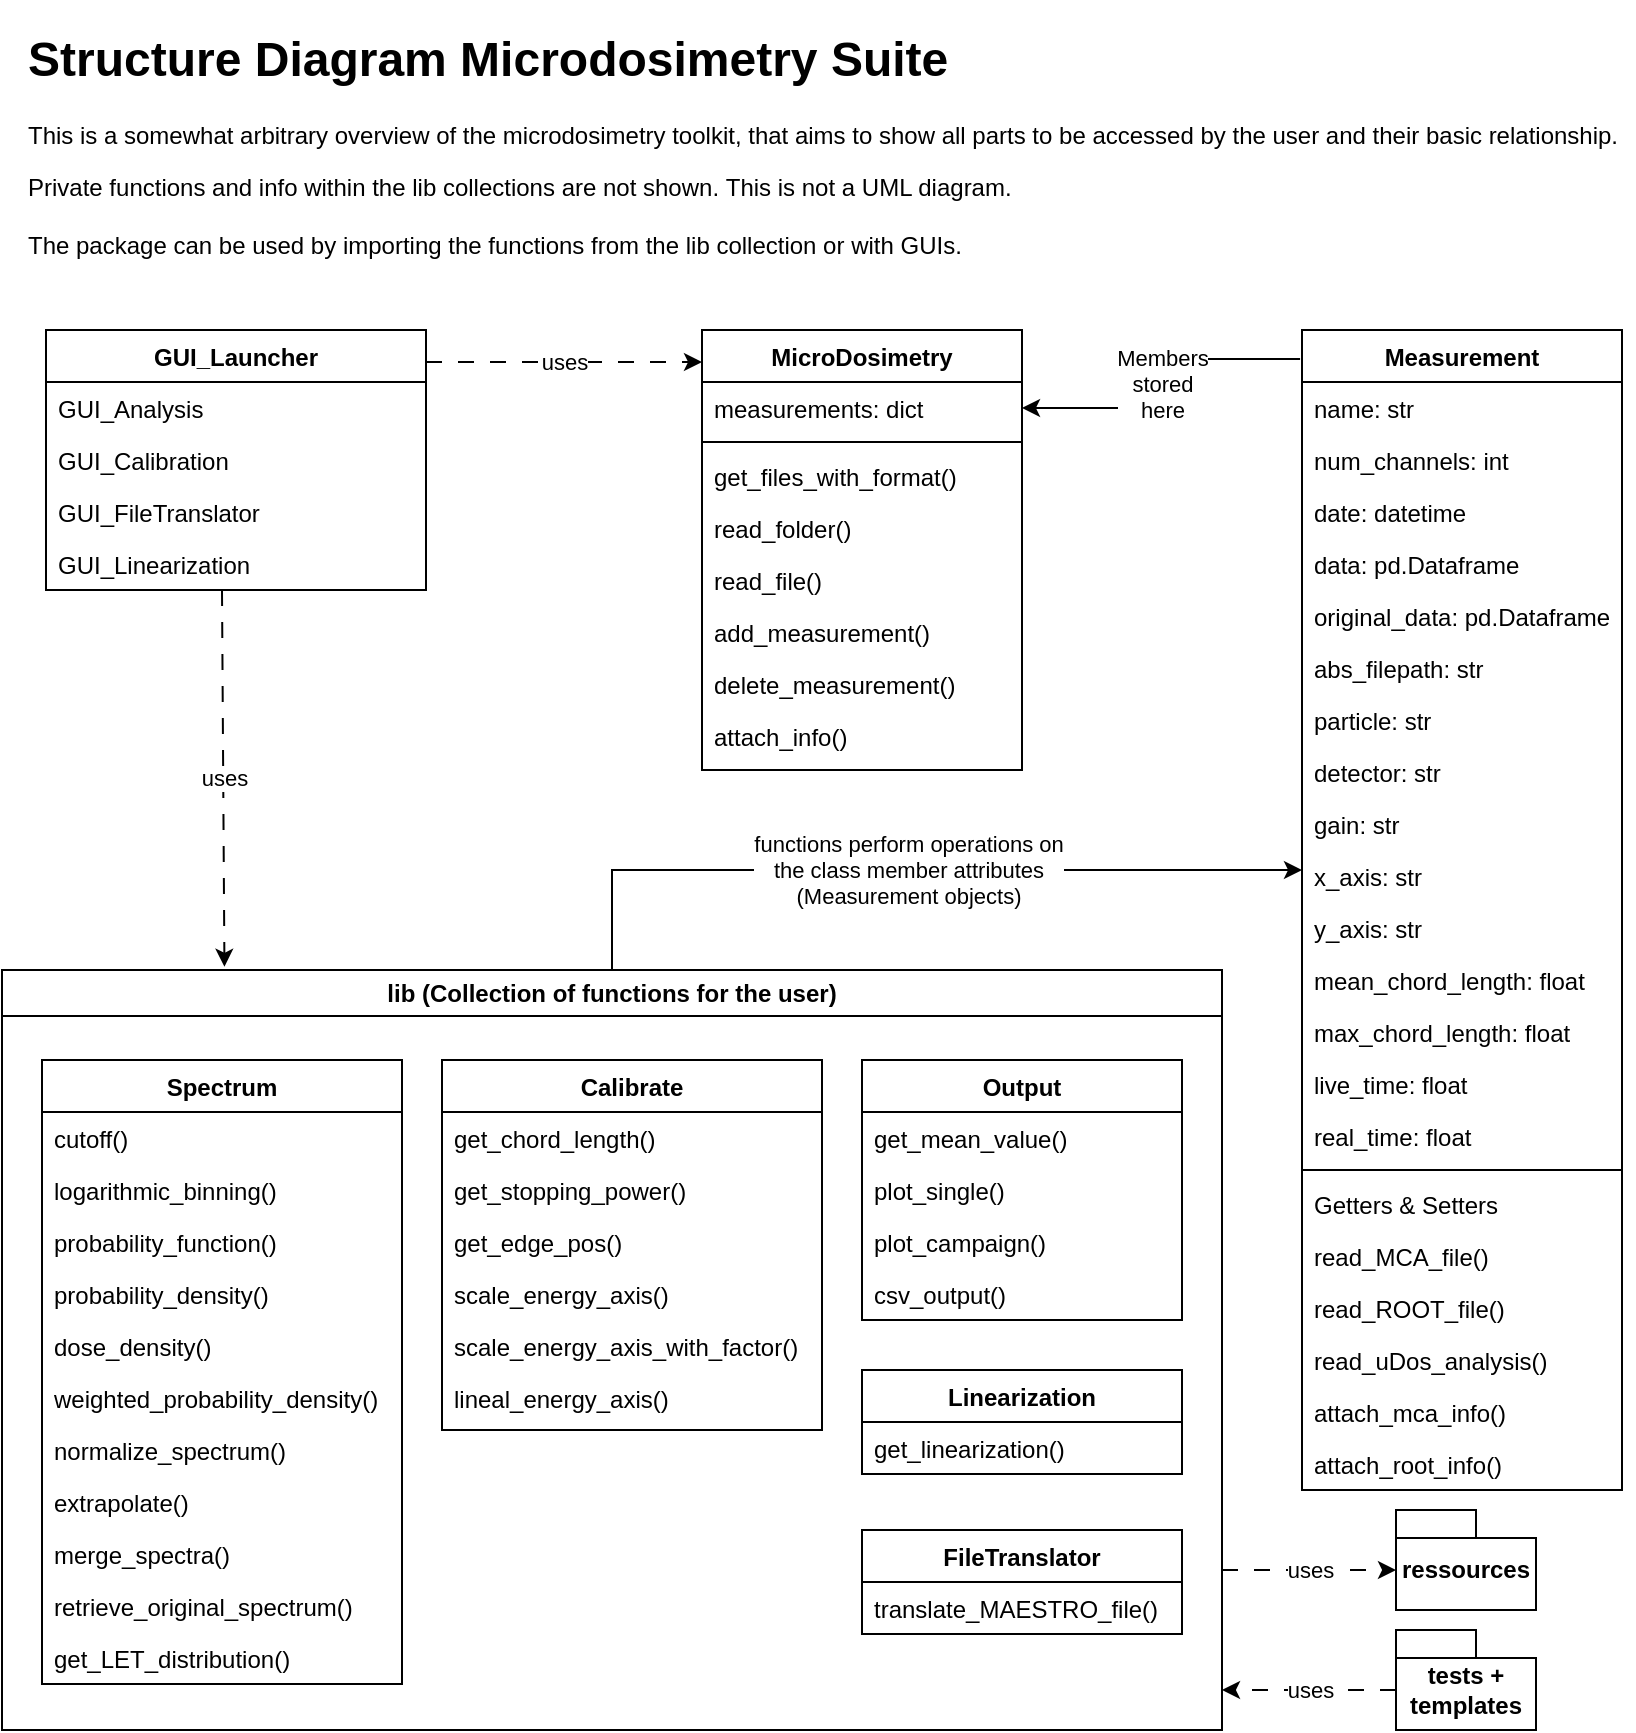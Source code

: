 <mxfile version="24.0.4" type="device">
  <diagram id="C5RBs43oDa-KdzZeNtuy" name="Page-1">
    <mxGraphModel dx="3267" dy="1408" grid="1" gridSize="10" guides="1" tooltips="1" connect="1" arrows="1" fold="1" page="1" pageScale="1" pageWidth="827" pageHeight="1169" math="0" shadow="0">
      <root>
        <mxCell id="WIyWlLk6GJQsqaUBKTNV-0" />
        <mxCell id="WIyWlLk6GJQsqaUBKTNV-1" parent="WIyWlLk6GJQsqaUBKTNV-0" />
        <mxCell id="zkfFHV4jXpPFQw0GAbJ--0" value="MicroDosimetry" style="swimlane;fontStyle=1;align=center;verticalAlign=top;childLayout=stackLayout;horizontal=1;startSize=26;horizontalStack=0;resizeParent=1;resizeLast=0;collapsible=1;marginBottom=0;rounded=0;shadow=0;strokeWidth=1;" parent="WIyWlLk6GJQsqaUBKTNV-1" vertex="1">
          <mxGeometry x="192" y="235" width="160" height="220" as="geometry">
            <mxRectangle x="230" y="140" width="160" height="26" as="alternateBounds" />
          </mxGeometry>
        </mxCell>
        <mxCell id="zkfFHV4jXpPFQw0GAbJ--1" value="measurements: dict" style="text;align=left;verticalAlign=top;spacingLeft=4;spacingRight=4;overflow=hidden;rotatable=0;points=[[0,0.5],[1,0.5]];portConstraint=eastwest;" parent="zkfFHV4jXpPFQw0GAbJ--0" vertex="1">
          <mxGeometry y="26" width="160" height="26" as="geometry" />
        </mxCell>
        <mxCell id="zkfFHV4jXpPFQw0GAbJ--4" value="" style="line;html=1;strokeWidth=1;align=left;verticalAlign=middle;spacingTop=-1;spacingLeft=3;spacingRight=3;rotatable=0;labelPosition=right;points=[];portConstraint=eastwest;" parent="zkfFHV4jXpPFQw0GAbJ--0" vertex="1">
          <mxGeometry y="52" width="160" height="8" as="geometry" />
        </mxCell>
        <mxCell id="zkfFHV4jXpPFQw0GAbJ--5" value="get_files_with_format()&#xa;" style="text;align=left;verticalAlign=top;spacingLeft=4;spacingRight=4;overflow=hidden;rotatable=0;points=[[0,0.5],[1,0.5]];portConstraint=eastwest;" parent="zkfFHV4jXpPFQw0GAbJ--0" vertex="1">
          <mxGeometry y="60" width="160" height="26" as="geometry" />
        </mxCell>
        <mxCell id="2iXlRTxTyWrkSJoMIMYJ-1" value="read_folder()" style="text;align=left;verticalAlign=top;spacingLeft=4;spacingRight=4;overflow=hidden;rotatable=0;points=[[0,0.5],[1,0.5]];portConstraint=eastwest;" parent="zkfFHV4jXpPFQw0GAbJ--0" vertex="1">
          <mxGeometry y="86" width="160" height="26" as="geometry" />
        </mxCell>
        <mxCell id="2iXlRTxTyWrkSJoMIMYJ-2" value="read_file()" style="text;align=left;verticalAlign=top;spacingLeft=4;spacingRight=4;overflow=hidden;rotatable=0;points=[[0,0.5],[1,0.5]];portConstraint=eastwest;" parent="zkfFHV4jXpPFQw0GAbJ--0" vertex="1">
          <mxGeometry y="112" width="160" height="26" as="geometry" />
        </mxCell>
        <mxCell id="2iXlRTxTyWrkSJoMIMYJ-3" value="add_measurement()" style="text;align=left;verticalAlign=top;spacingLeft=4;spacingRight=4;overflow=hidden;rotatable=0;points=[[0,0.5],[1,0.5]];portConstraint=eastwest;" parent="zkfFHV4jXpPFQw0GAbJ--0" vertex="1">
          <mxGeometry y="138" width="160" height="26" as="geometry" />
        </mxCell>
        <mxCell id="2iXlRTxTyWrkSJoMIMYJ-5" value="delete_measurement()" style="text;align=left;verticalAlign=top;spacingLeft=4;spacingRight=4;overflow=hidden;rotatable=0;points=[[0,0.5],[1,0.5]];portConstraint=eastwest;" parent="zkfFHV4jXpPFQw0GAbJ--0" vertex="1">
          <mxGeometry y="164" width="160" height="26" as="geometry" />
        </mxCell>
        <mxCell id="cSTg--f6aaEeotG2IWaP-0" value="attach_info()" style="text;align=left;verticalAlign=top;spacingLeft=4;spacingRight=4;overflow=hidden;rotatable=0;points=[[0,0.5],[1,0.5]];portConstraint=eastwest;" parent="zkfFHV4jXpPFQw0GAbJ--0" vertex="1">
          <mxGeometry y="190" width="160" height="26" as="geometry" />
        </mxCell>
        <mxCell id="zkfFHV4jXpPFQw0GAbJ--17" value="Measurement" style="swimlane;fontStyle=1;align=center;verticalAlign=top;childLayout=stackLayout;horizontal=1;startSize=26;horizontalStack=0;resizeParent=1;resizeLast=0;collapsible=1;marginBottom=0;rounded=0;shadow=0;strokeWidth=1;" parent="WIyWlLk6GJQsqaUBKTNV-1" vertex="1">
          <mxGeometry x="492" y="235" width="160" height="580" as="geometry">
            <mxRectangle x="550" y="140" width="160" height="26" as="alternateBounds" />
          </mxGeometry>
        </mxCell>
        <mxCell id="zkfFHV4jXpPFQw0GAbJ--18" value="name: str" style="text;align=left;verticalAlign=top;spacingLeft=4;spacingRight=4;overflow=hidden;rotatable=0;points=[[0,0.5],[1,0.5]];portConstraint=eastwest;" parent="zkfFHV4jXpPFQw0GAbJ--17" vertex="1">
          <mxGeometry y="26" width="160" height="26" as="geometry" />
        </mxCell>
        <mxCell id="QqUes8YqSV2nJiQv8vaE-4" value="num_channels: int" style="text;align=left;verticalAlign=top;spacingLeft=4;spacingRight=4;overflow=hidden;rotatable=0;points=[[0,0.5],[1,0.5]];portConstraint=eastwest;" parent="zkfFHV4jXpPFQw0GAbJ--17" vertex="1">
          <mxGeometry y="52" width="160" height="26" as="geometry" />
        </mxCell>
        <mxCell id="zkfFHV4jXpPFQw0GAbJ--20" value="date: datetime" style="text;align=left;verticalAlign=top;spacingLeft=4;spacingRight=4;overflow=hidden;rotatable=0;points=[[0,0.5],[1,0.5]];portConstraint=eastwest;rounded=0;shadow=0;html=0;" parent="zkfFHV4jXpPFQw0GAbJ--17" vertex="1">
          <mxGeometry y="78" width="160" height="26" as="geometry" />
        </mxCell>
        <mxCell id="2iXlRTxTyWrkSJoMIMYJ-11" value="data: pd.Dataframe" style="text;align=left;verticalAlign=top;spacingLeft=4;spacingRight=4;overflow=hidden;rotatable=0;points=[[0,0.5],[1,0.5]];portConstraint=eastwest;rounded=0;shadow=0;html=0;" parent="zkfFHV4jXpPFQw0GAbJ--17" vertex="1">
          <mxGeometry y="104" width="160" height="26" as="geometry" />
        </mxCell>
        <mxCell id="2iXlRTxTyWrkSJoMIMYJ-12" value="original_data: pd.Dataframe" style="text;align=left;verticalAlign=top;spacingLeft=4;spacingRight=4;overflow=hidden;rotatable=0;points=[[0,0.5],[1,0.5]];portConstraint=eastwest;rounded=0;shadow=0;html=0;" parent="zkfFHV4jXpPFQw0GAbJ--17" vertex="1">
          <mxGeometry y="130" width="160" height="26" as="geometry" />
        </mxCell>
        <mxCell id="p73jygwNge6KlAmw_Mn7-0" value="abs_filepath: str" style="text;align=left;verticalAlign=top;spacingLeft=4;spacingRight=4;overflow=hidden;rotatable=0;points=[[0,0.5],[1,0.5]];portConstraint=eastwest;rounded=0;shadow=0;html=0;" parent="zkfFHV4jXpPFQw0GAbJ--17" vertex="1">
          <mxGeometry y="156" width="160" height="26" as="geometry" />
        </mxCell>
        <mxCell id="zkfFHV4jXpPFQw0GAbJ--21" value="particle: str" style="text;align=left;verticalAlign=top;spacingLeft=4;spacingRight=4;overflow=hidden;rotatable=0;points=[[0,0.5],[1,0.5]];portConstraint=eastwest;rounded=0;shadow=0;html=0;" parent="zkfFHV4jXpPFQw0GAbJ--17" vertex="1">
          <mxGeometry y="182" width="160" height="26" as="geometry" />
        </mxCell>
        <mxCell id="zkfFHV4jXpPFQw0GAbJ--22" value="detector: str" style="text;align=left;verticalAlign=top;spacingLeft=4;spacingRight=4;overflow=hidden;rotatable=0;points=[[0,0.5],[1,0.5]];portConstraint=eastwest;rounded=0;shadow=0;html=0;" parent="zkfFHV4jXpPFQw0GAbJ--17" vertex="1">
          <mxGeometry y="208" width="160" height="26" as="geometry" />
        </mxCell>
        <mxCell id="2iXlRTxTyWrkSJoMIMYJ-8" value="gain: str" style="text;align=left;verticalAlign=top;spacingLeft=4;spacingRight=4;overflow=hidden;rotatable=0;points=[[0,0.5],[1,0.5]];portConstraint=eastwest;rounded=0;shadow=0;html=0;" parent="zkfFHV4jXpPFQw0GAbJ--17" vertex="1">
          <mxGeometry y="234" width="160" height="26" as="geometry" />
        </mxCell>
        <mxCell id="2iXlRTxTyWrkSJoMIMYJ-9" value="x_axis: str&#xa;" style="text;align=left;verticalAlign=top;spacingLeft=4;spacingRight=4;overflow=hidden;rotatable=0;points=[[0,0.5],[1,0.5]];portConstraint=eastwest;rounded=0;shadow=0;html=0;" parent="zkfFHV4jXpPFQw0GAbJ--17" vertex="1">
          <mxGeometry y="260" width="160" height="26" as="geometry" />
        </mxCell>
        <mxCell id="2iXlRTxTyWrkSJoMIMYJ-10" value="y_axis: str" style="text;align=left;verticalAlign=top;spacingLeft=4;spacingRight=4;overflow=hidden;rotatable=0;points=[[0,0.5],[1,0.5]];portConstraint=eastwest;rounded=0;shadow=0;html=0;" parent="zkfFHV4jXpPFQw0GAbJ--17" vertex="1">
          <mxGeometry y="286" width="160" height="26" as="geometry" />
        </mxCell>
        <mxCell id="2iXlRTxTyWrkSJoMIMYJ-13" value="mean_chord_length: float" style="text;align=left;verticalAlign=top;spacingLeft=4;spacingRight=4;overflow=hidden;rotatable=0;points=[[0,0.5],[1,0.5]];portConstraint=eastwest;rounded=0;shadow=0;html=0;" parent="zkfFHV4jXpPFQw0GAbJ--17" vertex="1">
          <mxGeometry y="312" width="160" height="26" as="geometry" />
        </mxCell>
        <mxCell id="2iXlRTxTyWrkSJoMIMYJ-14" value="max_chord_length: float" style="text;align=left;verticalAlign=top;spacingLeft=4;spacingRight=4;overflow=hidden;rotatable=0;points=[[0,0.5],[1,0.5]];portConstraint=eastwest;rounded=0;shadow=0;html=0;" parent="zkfFHV4jXpPFQw0GAbJ--17" vertex="1">
          <mxGeometry y="338" width="160" height="26" as="geometry" />
        </mxCell>
        <mxCell id="k9D6FU3uCxNNEzUmi2G4-0" value="live_time: float" style="text;align=left;verticalAlign=top;spacingLeft=4;spacingRight=4;overflow=hidden;rotatable=0;points=[[0,0.5],[1,0.5]];portConstraint=eastwest;rounded=0;shadow=0;html=0;" vertex="1" parent="zkfFHV4jXpPFQw0GAbJ--17">
          <mxGeometry y="364" width="160" height="26" as="geometry" />
        </mxCell>
        <mxCell id="k9D6FU3uCxNNEzUmi2G4-1" value="real_time: float" style="text;align=left;verticalAlign=top;spacingLeft=4;spacingRight=4;overflow=hidden;rotatable=0;points=[[0,0.5],[1,0.5]];portConstraint=eastwest;rounded=0;shadow=0;html=0;" vertex="1" parent="zkfFHV4jXpPFQw0GAbJ--17">
          <mxGeometry y="390" width="160" height="26" as="geometry" />
        </mxCell>
        <mxCell id="zkfFHV4jXpPFQw0GAbJ--23" value="" style="line;html=1;strokeWidth=1;align=left;verticalAlign=middle;spacingTop=-1;spacingLeft=3;spacingRight=3;rotatable=0;labelPosition=right;points=[];portConstraint=eastwest;" parent="zkfFHV4jXpPFQw0GAbJ--17" vertex="1">
          <mxGeometry y="416" width="160" height="8" as="geometry" />
        </mxCell>
        <mxCell id="2iXlRTxTyWrkSJoMIMYJ-15" value="Getters &amp; Setters" style="text;align=left;verticalAlign=top;spacingLeft=4;spacingRight=4;overflow=hidden;rotatable=0;points=[[0,0.5],[1,0.5]];portConstraint=eastwest;" parent="zkfFHV4jXpPFQw0GAbJ--17" vertex="1">
          <mxGeometry y="424" width="160" height="26" as="geometry" />
        </mxCell>
        <mxCell id="p73jygwNge6KlAmw_Mn7-1" value="read_MCA_file()" style="text;align=left;verticalAlign=top;spacingLeft=4;spacingRight=4;overflow=hidden;rotatable=0;points=[[0,0.5],[1,0.5]];portConstraint=eastwest;" parent="zkfFHV4jXpPFQw0GAbJ--17" vertex="1">
          <mxGeometry y="450" width="160" height="26" as="geometry" />
        </mxCell>
        <mxCell id="2iXlRTxTyWrkSJoMIMYJ-16" value="read_ROOT_file()" style="text;align=left;verticalAlign=top;spacingLeft=4;spacingRight=4;overflow=hidden;rotatable=0;points=[[0,0.5],[1,0.5]];portConstraint=eastwest;" parent="zkfFHV4jXpPFQw0GAbJ--17" vertex="1">
          <mxGeometry y="476" width="160" height="26" as="geometry" />
        </mxCell>
        <mxCell id="k9D6FU3uCxNNEzUmi2G4-2" value="read_uDos_analysis()" style="text;align=left;verticalAlign=top;spacingLeft=4;spacingRight=4;overflow=hidden;rotatable=0;points=[[0,0.5],[1,0.5]];portConstraint=eastwest;" vertex="1" parent="zkfFHV4jXpPFQw0GAbJ--17">
          <mxGeometry y="502" width="160" height="26" as="geometry" />
        </mxCell>
        <mxCell id="cSTg--f6aaEeotG2IWaP-1" value="attach_mca_info()" style="text;align=left;verticalAlign=top;spacingLeft=4;spacingRight=4;overflow=hidden;rotatable=0;points=[[0,0.5],[1,0.5]];portConstraint=eastwest;" parent="zkfFHV4jXpPFQw0GAbJ--17" vertex="1">
          <mxGeometry y="528" width="160" height="26" as="geometry" />
        </mxCell>
        <mxCell id="cSTg--f6aaEeotG2IWaP-2" value="attach_root_info()" style="text;align=left;verticalAlign=top;spacingLeft=4;spacingRight=4;overflow=hidden;rotatable=0;points=[[0,0.5],[1,0.5]];portConstraint=eastwest;" parent="zkfFHV4jXpPFQw0GAbJ--17" vertex="1">
          <mxGeometry y="554" width="160" height="26" as="geometry" />
        </mxCell>
        <mxCell id="2iXlRTxTyWrkSJoMIMYJ-31" value="&lt;div&gt;Members&lt;/div&gt;&lt;div&gt;stored&lt;/div&gt;&lt;div&gt;here&lt;/div&gt;" style="edgeStyle=orthogonalEdgeStyle;rounded=0;orthogonalLoop=1;jettySize=auto;html=1;exitX=-0.006;exitY=0.025;exitDx=0;exitDy=0;entryX=1;entryY=0.5;entryDx=0;entryDy=0;exitPerimeter=0;" parent="WIyWlLk6GJQsqaUBKTNV-1" source="zkfFHV4jXpPFQw0GAbJ--17" target="zkfFHV4jXpPFQw0GAbJ--1" edge="1">
          <mxGeometry relative="1" as="geometry">
            <mxPoint x="370" y="365" as="sourcePoint" />
            <mxPoint x="508.08" y="339.052" as="targetPoint" />
          </mxGeometry>
        </mxCell>
        <mxCell id="2iXlRTxTyWrkSJoMIMYJ-50" value="lib (Collection of functions for the user)" style="swimlane;whiteSpace=wrap;html=1;" parent="WIyWlLk6GJQsqaUBKTNV-1" vertex="1">
          <mxGeometry x="-158" y="555" width="610" height="380" as="geometry">
            <mxRectangle x="20" y="500" width="50" height="30" as="alternateBounds" />
          </mxGeometry>
        </mxCell>
        <mxCell id="2iXlRTxTyWrkSJoMIMYJ-61" value="Calibrate" style="swimlane;fontStyle=1;align=center;verticalAlign=top;childLayout=stackLayout;horizontal=1;startSize=26;horizontalStack=0;resizeParent=1;resizeLast=0;collapsible=1;marginBottom=0;rounded=0;shadow=0;strokeWidth=1;" parent="2iXlRTxTyWrkSJoMIMYJ-50" vertex="1">
          <mxGeometry x="220" y="45" width="190" height="185" as="geometry">
            <mxRectangle x="230" y="140" width="160" height="26" as="alternateBounds" />
          </mxGeometry>
        </mxCell>
        <mxCell id="2iXlRTxTyWrkSJoMIMYJ-64" value="get_chord_length()&#xa;" style="text;align=left;verticalAlign=top;spacingLeft=4;spacingRight=4;overflow=hidden;rotatable=0;points=[[0,0.5],[1,0.5]];portConstraint=eastwest;" parent="2iXlRTxTyWrkSJoMIMYJ-61" vertex="1">
          <mxGeometry y="26" width="190" height="26" as="geometry" />
        </mxCell>
        <mxCell id="2iXlRTxTyWrkSJoMIMYJ-65" value="get_stopping_power()" style="text;align=left;verticalAlign=top;spacingLeft=4;spacingRight=4;overflow=hidden;rotatable=0;points=[[0,0.5],[1,0.5]];portConstraint=eastwest;" parent="2iXlRTxTyWrkSJoMIMYJ-61" vertex="1">
          <mxGeometry y="52" width="190" height="26" as="geometry" />
        </mxCell>
        <mxCell id="2iXlRTxTyWrkSJoMIMYJ-66" value="get_edge_pos()" style="text;align=left;verticalAlign=top;spacingLeft=4;spacingRight=4;overflow=hidden;rotatable=0;points=[[0,0.5],[1,0.5]];portConstraint=eastwest;" parent="2iXlRTxTyWrkSJoMIMYJ-61" vertex="1">
          <mxGeometry y="78" width="190" height="26" as="geometry" />
        </mxCell>
        <mxCell id="2iXlRTxTyWrkSJoMIMYJ-67" value="scale_energy_axis()" style="text;align=left;verticalAlign=top;spacingLeft=4;spacingRight=4;overflow=hidden;rotatable=0;points=[[0,0.5],[1,0.5]];portConstraint=eastwest;" parent="2iXlRTxTyWrkSJoMIMYJ-61" vertex="1">
          <mxGeometry y="104" width="190" height="26" as="geometry" />
        </mxCell>
        <mxCell id="2iXlRTxTyWrkSJoMIMYJ-68" value="scale_energy_axis_with_factor()" style="text;align=left;verticalAlign=top;spacingLeft=4;spacingRight=4;overflow=hidden;rotatable=0;points=[[0,0.5],[1,0.5]];portConstraint=eastwest;" parent="2iXlRTxTyWrkSJoMIMYJ-61" vertex="1">
          <mxGeometry y="130" width="190" height="26" as="geometry" />
        </mxCell>
        <mxCell id="p73jygwNge6KlAmw_Mn7-2" value="lineal_energy_axis()" style="text;align=left;verticalAlign=top;spacingLeft=4;spacingRight=4;overflow=hidden;rotatable=0;points=[[0,0.5],[1,0.5]];portConstraint=eastwest;" parent="2iXlRTxTyWrkSJoMIMYJ-61" vertex="1">
          <mxGeometry y="156" width="190" height="26" as="geometry" />
        </mxCell>
        <mxCell id="2iXlRTxTyWrkSJoMIMYJ-70" value="Output" style="swimlane;fontStyle=1;align=center;verticalAlign=top;childLayout=stackLayout;horizontal=1;startSize=26;horizontalStack=0;resizeParent=1;resizeLast=0;collapsible=1;marginBottom=0;rounded=0;shadow=0;strokeWidth=1;" parent="2iXlRTxTyWrkSJoMIMYJ-50" vertex="1">
          <mxGeometry x="430" y="45" width="160" height="130" as="geometry">
            <mxRectangle x="230" y="140" width="160" height="26" as="alternateBounds" />
          </mxGeometry>
        </mxCell>
        <mxCell id="2iXlRTxTyWrkSJoMIMYJ-71" value="get_mean_value()" style="text;align=left;verticalAlign=top;spacingLeft=4;spacingRight=4;overflow=hidden;rotatable=0;points=[[0,0.5],[1,0.5]];portConstraint=eastwest;" parent="2iXlRTxTyWrkSJoMIMYJ-70" vertex="1">
          <mxGeometry y="26" width="160" height="26" as="geometry" />
        </mxCell>
        <mxCell id="2iXlRTxTyWrkSJoMIMYJ-72" value="plot_single()" style="text;align=left;verticalAlign=top;spacingLeft=4;spacingRight=4;overflow=hidden;rotatable=0;points=[[0,0.5],[1,0.5]];portConstraint=eastwest;" parent="2iXlRTxTyWrkSJoMIMYJ-70" vertex="1">
          <mxGeometry y="52" width="160" height="26" as="geometry" />
        </mxCell>
        <mxCell id="2iXlRTxTyWrkSJoMIMYJ-73" value="plot_campaign()" style="text;align=left;verticalAlign=top;spacingLeft=4;spacingRight=4;overflow=hidden;rotatable=0;points=[[0,0.5],[1,0.5]];portConstraint=eastwest;" parent="2iXlRTxTyWrkSJoMIMYJ-70" vertex="1">
          <mxGeometry y="78" width="160" height="26" as="geometry" />
        </mxCell>
        <mxCell id="2iXlRTxTyWrkSJoMIMYJ-74" value="csv_output()" style="text;align=left;verticalAlign=top;spacingLeft=4;spacingRight=4;overflow=hidden;rotatable=0;points=[[0,0.5],[1,0.5]];portConstraint=eastwest;" parent="2iXlRTxTyWrkSJoMIMYJ-70" vertex="1">
          <mxGeometry y="104" width="160" height="26" as="geometry" />
        </mxCell>
        <mxCell id="2iXlRTxTyWrkSJoMIMYJ-77" value="Spectrum" style="swimlane;fontStyle=1;align=center;verticalAlign=top;childLayout=stackLayout;horizontal=1;startSize=26;horizontalStack=0;resizeParent=1;resizeLast=0;collapsible=1;marginBottom=0;rounded=0;shadow=0;strokeWidth=1;" parent="2iXlRTxTyWrkSJoMIMYJ-50" vertex="1">
          <mxGeometry x="20" y="45" width="180" height="312" as="geometry">
            <mxRectangle x="230" y="140" width="160" height="26" as="alternateBounds" />
          </mxGeometry>
        </mxCell>
        <mxCell id="2iXlRTxTyWrkSJoMIMYJ-78" value="cutoff()" style="text;align=left;verticalAlign=top;spacingLeft=4;spacingRight=4;overflow=hidden;rotatable=0;points=[[0,0.5],[1,0.5]];portConstraint=eastwest;" parent="2iXlRTxTyWrkSJoMIMYJ-77" vertex="1">
          <mxGeometry y="26" width="180" height="26" as="geometry" />
        </mxCell>
        <mxCell id="2iXlRTxTyWrkSJoMIMYJ-79" value="logarithmic_binning()" style="text;align=left;verticalAlign=top;spacingLeft=4;spacingRight=4;overflow=hidden;rotatable=0;points=[[0,0.5],[1,0.5]];portConstraint=eastwest;" parent="2iXlRTxTyWrkSJoMIMYJ-77" vertex="1">
          <mxGeometry y="52" width="180" height="26" as="geometry" />
        </mxCell>
        <mxCell id="2iXlRTxTyWrkSJoMIMYJ-80" value="probability_function()" style="text;align=left;verticalAlign=top;spacingLeft=4;spacingRight=4;overflow=hidden;rotatable=0;points=[[0,0.5],[1,0.5]];portConstraint=eastwest;" parent="2iXlRTxTyWrkSJoMIMYJ-77" vertex="1">
          <mxGeometry y="78" width="180" height="26" as="geometry" />
        </mxCell>
        <mxCell id="2iXlRTxTyWrkSJoMIMYJ-81" value="probability_density()" style="text;align=left;verticalAlign=top;spacingLeft=4;spacingRight=4;overflow=hidden;rotatable=0;points=[[0,0.5],[1,0.5]];portConstraint=eastwest;" parent="2iXlRTxTyWrkSJoMIMYJ-77" vertex="1">
          <mxGeometry y="104" width="180" height="26" as="geometry" />
        </mxCell>
        <mxCell id="2iXlRTxTyWrkSJoMIMYJ-82" value="dose_density()" style="text;align=left;verticalAlign=top;spacingLeft=4;spacingRight=4;overflow=hidden;rotatable=0;points=[[0,0.5],[1,0.5]];portConstraint=eastwest;" parent="2iXlRTxTyWrkSJoMIMYJ-77" vertex="1">
          <mxGeometry y="130" width="180" height="26" as="geometry" />
        </mxCell>
        <mxCell id="2iXlRTxTyWrkSJoMIMYJ-83" value="weighted_probability_density()" style="text;align=left;verticalAlign=top;spacingLeft=4;spacingRight=4;overflow=hidden;rotatable=0;points=[[0,0.5],[1,0.5]];portConstraint=eastwest;" parent="2iXlRTxTyWrkSJoMIMYJ-77" vertex="1">
          <mxGeometry y="156" width="180" height="26" as="geometry" />
        </mxCell>
        <mxCell id="2iXlRTxTyWrkSJoMIMYJ-85" value="normalize_spectrum()" style="text;align=left;verticalAlign=top;spacingLeft=4;spacingRight=4;overflow=hidden;rotatable=0;points=[[0,0.5],[1,0.5]];portConstraint=eastwest;" parent="2iXlRTxTyWrkSJoMIMYJ-77" vertex="1">
          <mxGeometry y="182" width="180" height="26" as="geometry" />
        </mxCell>
        <mxCell id="2iXlRTxTyWrkSJoMIMYJ-86" value="extrapolate()" style="text;align=left;verticalAlign=top;spacingLeft=4;spacingRight=4;overflow=hidden;rotatable=0;points=[[0,0.5],[1,0.5]];portConstraint=eastwest;" parent="2iXlRTxTyWrkSJoMIMYJ-77" vertex="1">
          <mxGeometry y="208" width="180" height="26" as="geometry" />
        </mxCell>
        <mxCell id="2iXlRTxTyWrkSJoMIMYJ-87" value="merge_spectra()" style="text;align=left;verticalAlign=top;spacingLeft=4;spacingRight=4;overflow=hidden;rotatable=0;points=[[0,0.5],[1,0.5]];portConstraint=eastwest;" parent="2iXlRTxTyWrkSJoMIMYJ-77" vertex="1">
          <mxGeometry y="234" width="180" height="26" as="geometry" />
        </mxCell>
        <mxCell id="CCJlESy6LrarLPQizfY0-1" value="retrieve_original_spectrum()" style="text;align=left;verticalAlign=top;spacingLeft=4;spacingRight=4;overflow=hidden;rotatable=0;points=[[0,0.5],[1,0.5]];portConstraint=eastwest;" parent="2iXlRTxTyWrkSJoMIMYJ-77" vertex="1">
          <mxGeometry y="260" width="180" height="26" as="geometry" />
        </mxCell>
        <mxCell id="2iXlRTxTyWrkSJoMIMYJ-88" value="get_LET_distribution()" style="text;align=left;verticalAlign=top;spacingLeft=4;spacingRight=4;overflow=hidden;rotatable=0;points=[[0,0.5],[1,0.5]];portConstraint=eastwest;" parent="2iXlRTxTyWrkSJoMIMYJ-77" vertex="1">
          <mxGeometry y="286" width="180" height="26" as="geometry" />
        </mxCell>
        <mxCell id="2iXlRTxTyWrkSJoMIMYJ-89" value="Linearization" style="swimlane;fontStyle=1;align=center;verticalAlign=top;childLayout=stackLayout;horizontal=1;startSize=26;horizontalStack=0;resizeParent=1;resizeLast=0;collapsible=1;marginBottom=0;rounded=0;shadow=0;strokeWidth=1;" parent="2iXlRTxTyWrkSJoMIMYJ-50" vertex="1">
          <mxGeometry x="430" y="200" width="160" height="52" as="geometry">
            <mxRectangle x="230" y="140" width="160" height="26" as="alternateBounds" />
          </mxGeometry>
        </mxCell>
        <mxCell id="2iXlRTxTyWrkSJoMIMYJ-90" value="get_linearization()" style="text;align=left;verticalAlign=top;spacingLeft=4;spacingRight=4;overflow=hidden;rotatable=0;points=[[0,0.5],[1,0.5]];portConstraint=eastwest;" parent="2iXlRTxTyWrkSJoMIMYJ-89" vertex="1">
          <mxGeometry y="26" width="160" height="26" as="geometry" />
        </mxCell>
        <mxCell id="2iXlRTxTyWrkSJoMIMYJ-95" value="FileTranslator" style="swimlane;fontStyle=1;align=center;verticalAlign=top;childLayout=stackLayout;horizontal=1;startSize=26;horizontalStack=0;resizeParent=1;resizeLast=0;collapsible=1;marginBottom=0;rounded=0;shadow=0;strokeWidth=1;" parent="2iXlRTxTyWrkSJoMIMYJ-50" vertex="1">
          <mxGeometry x="430" y="280" width="160" height="52" as="geometry">
            <mxRectangle x="230" y="140" width="160" height="26" as="alternateBounds" />
          </mxGeometry>
        </mxCell>
        <mxCell id="2iXlRTxTyWrkSJoMIMYJ-96" value="translate_MAESTRO_file()" style="text;align=left;verticalAlign=top;spacingLeft=4;spacingRight=4;overflow=hidden;rotatable=0;points=[[0,0.5],[1,0.5]];portConstraint=eastwest;" parent="2iXlRTxTyWrkSJoMIMYJ-95" vertex="1">
          <mxGeometry y="26" width="160" height="26" as="geometry" />
        </mxCell>
        <mxCell id="2iXlRTxTyWrkSJoMIMYJ-99" value="ressources" style="shape=folder;fontStyle=1;spacingTop=10;tabWidth=40;tabHeight=14;tabPosition=left;html=1;whiteSpace=wrap;" parent="WIyWlLk6GJQsqaUBKTNV-1" vertex="1">
          <mxGeometry x="539" y="825" width="70" height="50" as="geometry" />
        </mxCell>
        <mxCell id="2iXlRTxTyWrkSJoMIMYJ-100" value="tests + templates" style="shape=folder;fontStyle=1;spacingTop=10;tabWidth=40;tabHeight=14;tabPosition=left;html=1;whiteSpace=wrap;" parent="WIyWlLk6GJQsqaUBKTNV-1" vertex="1">
          <mxGeometry x="539" y="885" width="70" height="50" as="geometry" />
        </mxCell>
        <mxCell id="2iXlRTxTyWrkSJoMIMYJ-101" value="&lt;h1&gt;Structure Diagram Microdosimetry Suite&lt;/h1&gt;&lt;p&gt;This is a somewhat arbitrary overview of the microdosimetry toolkit, that aims to show all parts to be accessed by the user and their basic relationship.&amp;nbsp;&lt;/p&gt;Private functions and info within the lib collections are not shown.&amp;nbsp;&lt;span style=&quot;background-color: initial;&quot;&gt;This is not a UML diagram.&lt;/span&gt;&lt;div&gt;&lt;span style=&quot;background-color: initial;&quot;&gt;&lt;br&gt;&lt;/span&gt;&lt;/div&gt;&lt;div&gt;&lt;span style=&quot;background-color: initial;&quot;&gt;The package can be used by importing the functions from the lib collection or with GUIs.&lt;/span&gt;&lt;/div&gt;" style="text;html=1;strokeColor=none;fillColor=none;spacing=5;spacingTop=-20;whiteSpace=wrap;overflow=hidden;rounded=0;" parent="WIyWlLk6GJQsqaUBKTNV-1" vertex="1">
          <mxGeometry x="-150" y="80" width="808" height="170" as="geometry" />
        </mxCell>
        <mxCell id="2iXlRTxTyWrkSJoMIMYJ-105" value="functions perform operations on&lt;div&gt;the class member attributes&lt;/div&gt;&lt;div&gt;(Measurement objects)&lt;/div&gt;" style="edgeStyle=orthogonalEdgeStyle;rounded=0;orthogonalLoop=1;jettySize=auto;html=1;" parent="WIyWlLk6GJQsqaUBKTNV-1" edge="1">
          <mxGeometry relative="1" as="geometry">
            <mxPoint x="147" y="555" as="sourcePoint" />
            <mxPoint x="492" y="505" as="targetPoint" />
            <Array as="points">
              <mxPoint x="147" y="505" />
              <mxPoint x="492" y="505" />
            </Array>
          </mxGeometry>
        </mxCell>
        <mxCell id="p73jygwNge6KlAmw_Mn7-6" value="GUI_Launcher" style="swimlane;fontStyle=1;align=center;verticalAlign=top;childLayout=stackLayout;horizontal=1;startSize=26;horizontalStack=0;resizeParent=1;resizeLast=0;collapsible=1;marginBottom=0;rounded=0;shadow=0;strokeWidth=1;" parent="WIyWlLk6GJQsqaUBKTNV-1" vertex="1">
          <mxGeometry x="-136" y="235" width="190" height="130" as="geometry">
            <mxRectangle x="230" y="140" width="160" height="26" as="alternateBounds" />
          </mxGeometry>
        </mxCell>
        <mxCell id="p73jygwNge6KlAmw_Mn7-7" value="GUI_Analysis" style="text;align=left;verticalAlign=top;spacingLeft=4;spacingRight=4;overflow=hidden;rotatable=0;points=[[0,0.5],[1,0.5]];portConstraint=eastwest;" parent="p73jygwNge6KlAmw_Mn7-6" vertex="1">
          <mxGeometry y="26" width="190" height="26" as="geometry" />
        </mxCell>
        <mxCell id="p73jygwNge6KlAmw_Mn7-8" value="GUI_Calibration" style="text;align=left;verticalAlign=top;spacingLeft=4;spacingRight=4;overflow=hidden;rotatable=0;points=[[0,0.5],[1,0.5]];portConstraint=eastwest;" parent="p73jygwNge6KlAmw_Mn7-6" vertex="1">
          <mxGeometry y="52" width="190" height="26" as="geometry" />
        </mxCell>
        <mxCell id="p73jygwNge6KlAmw_Mn7-9" value="GUI_FileTranslator" style="text;align=left;verticalAlign=top;spacingLeft=4;spacingRight=4;overflow=hidden;rotatable=0;points=[[0,0.5],[1,0.5]];portConstraint=eastwest;" parent="p73jygwNge6KlAmw_Mn7-6" vertex="1">
          <mxGeometry y="78" width="190" height="26" as="geometry" />
        </mxCell>
        <mxCell id="p73jygwNge6KlAmw_Mn7-10" value="GUI_Linearization" style="text;align=left;verticalAlign=top;spacingLeft=4;spacingRight=4;overflow=hidden;rotatable=0;points=[[0,0.5],[1,0.5]];portConstraint=eastwest;" parent="p73jygwNge6KlAmw_Mn7-6" vertex="1">
          <mxGeometry y="104" width="190" height="26" as="geometry" />
        </mxCell>
        <mxCell id="p73jygwNge6KlAmw_Mn7-18" value="uses" style="edgeStyle=orthogonalEdgeStyle;rounded=0;orthogonalLoop=1;jettySize=auto;html=1;exitX=1;exitY=0.5;exitDx=0;exitDy=0;entryX=-0.012;entryY=0.026;entryDx=0;entryDy=0;entryPerimeter=0;dashed=1;dashPattern=8 8;" parent="WIyWlLk6GJQsqaUBKTNV-1" edge="1">
          <mxGeometry relative="1" as="geometry">
            <mxPoint x="54" y="251" as="sourcePoint" />
            <mxPoint x="192" y="251" as="targetPoint" />
          </mxGeometry>
        </mxCell>
        <mxCell id="p73jygwNge6KlAmw_Mn7-20" value="uses" style="endArrow=classic;html=1;rounded=0;exitX=0.491;exitY=1.033;exitDx=0;exitDy=0;exitPerimeter=0;entryX=0.191;entryY=-0.002;entryDx=0;entryDy=0;entryPerimeter=0;dashed=1;dashPattern=8 8;" parent="WIyWlLk6GJQsqaUBKTNV-1" edge="1">
          <mxGeometry width="50" height="50" relative="1" as="geometry">
            <mxPoint x="-48.0" y="364.998" as="sourcePoint" />
            <mxPoint x="-46.78" y="553.38" as="targetPoint" />
          </mxGeometry>
        </mxCell>
        <mxCell id="p73jygwNge6KlAmw_Mn7-21" value="uses" style="edgeStyle=orthogonalEdgeStyle;rounded=0;orthogonalLoop=1;jettySize=auto;html=1;dashed=1;dashPattern=8 8;" parent="WIyWlLk6GJQsqaUBKTNV-1" edge="1">
          <mxGeometry relative="1" as="geometry">
            <mxPoint x="452" y="855" as="sourcePoint" />
            <mxPoint x="539" y="855" as="targetPoint" />
            <Array as="points">
              <mxPoint x="472" y="855" />
              <mxPoint x="472" y="855" />
            </Array>
          </mxGeometry>
        </mxCell>
        <mxCell id="p73jygwNge6KlAmw_Mn7-22" value="uses" style="edgeStyle=orthogonalEdgeStyle;rounded=0;orthogonalLoop=1;jettySize=auto;html=1;exitX=1;exitY=0.5;exitDx=0;exitDy=0;dashed=1;dashPattern=8 8;" parent="WIyWlLk6GJQsqaUBKTNV-1" edge="1">
          <mxGeometry relative="1" as="geometry">
            <mxPoint x="539" y="915" as="sourcePoint" />
            <mxPoint x="452" y="915" as="targetPoint" />
          </mxGeometry>
        </mxCell>
      </root>
    </mxGraphModel>
  </diagram>
</mxfile>
